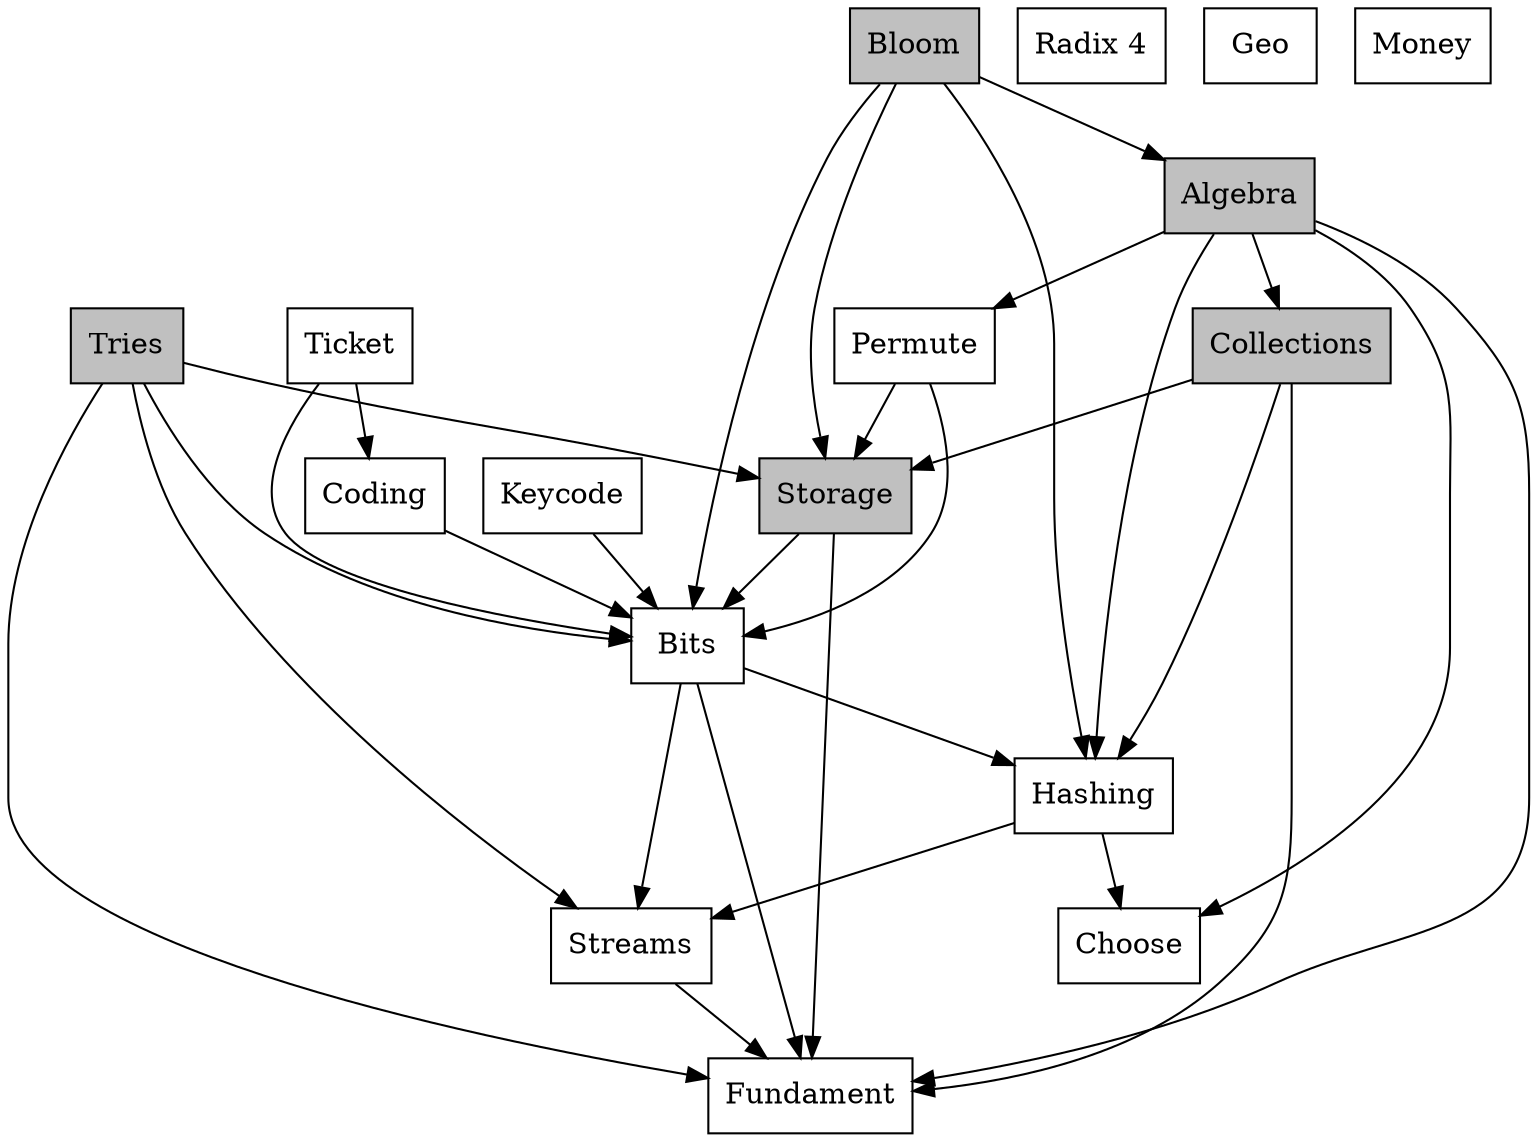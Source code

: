 digraph dependencies {

  node [shape="box", style="filled", fillcolor="white"]

  bloom     [label="Bloom",       fillcolor="gray"];
  algebra   [label="Algebra",     fillcolor="gray"];
  collect   [label="Collections", fillcolor="gray"];
  tries     [label="Tries",       fillcolor="gray"];
  storage   [label="Storage",     fillcolor="gray"];

  ticket    [label="Ticket"];
  radix4    [label="Radix 4"];
  keycode   [label="Keycode"];
  coding    [label="Coding"];
  permute   [label="Permute"];
  bits      [label="Bits"];
  hashing   [label="Hashing"];
  streams   [label="Streams"];
  geo       [label="Geo"];
  money     [label="Money"];
  choose    [label="Choose"];
  fundament [label="Fundament"];


  bloom -> {algebra storage bits hashing}

  algebra -> {hashing collect permute choose fundament}

  collect -> {storage hashing fundament}

  tries -> {storage bits streams fundament}


  ticket -> {coding bits}

  keycode -> bits;

  coding -> bits;

  permute -> { storage bits}

  storage -> {bits fundament}

  bits -> {hashing streams fundament}

  hashing -> {streams choose}

  streams -> fundament;

}